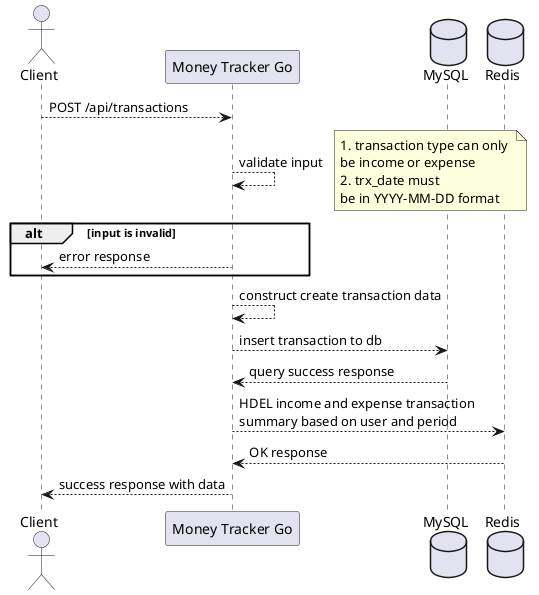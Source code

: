 @startuml Create Transaction

actor "Client" as client
participant "Money Tracker Go" as server
database "MySQL" as db
database "Redis" as redis

client --> server : POST /api/transactions
server --> server : validate input
note right
  1. transaction type can only 
  be income or expense
  2. trx_date must 
  be in YYYY-MM-DD format
end note
alt input is invalid
  server --> client : error response
end
server --> server : construct create transaction data
server --> db : insert transaction to db
db --> server : query success response
server --> redis : HDEL income and expense transaction \nsummary based on user and period
redis --> server : OK response
server --> client : success response with data

@enduml